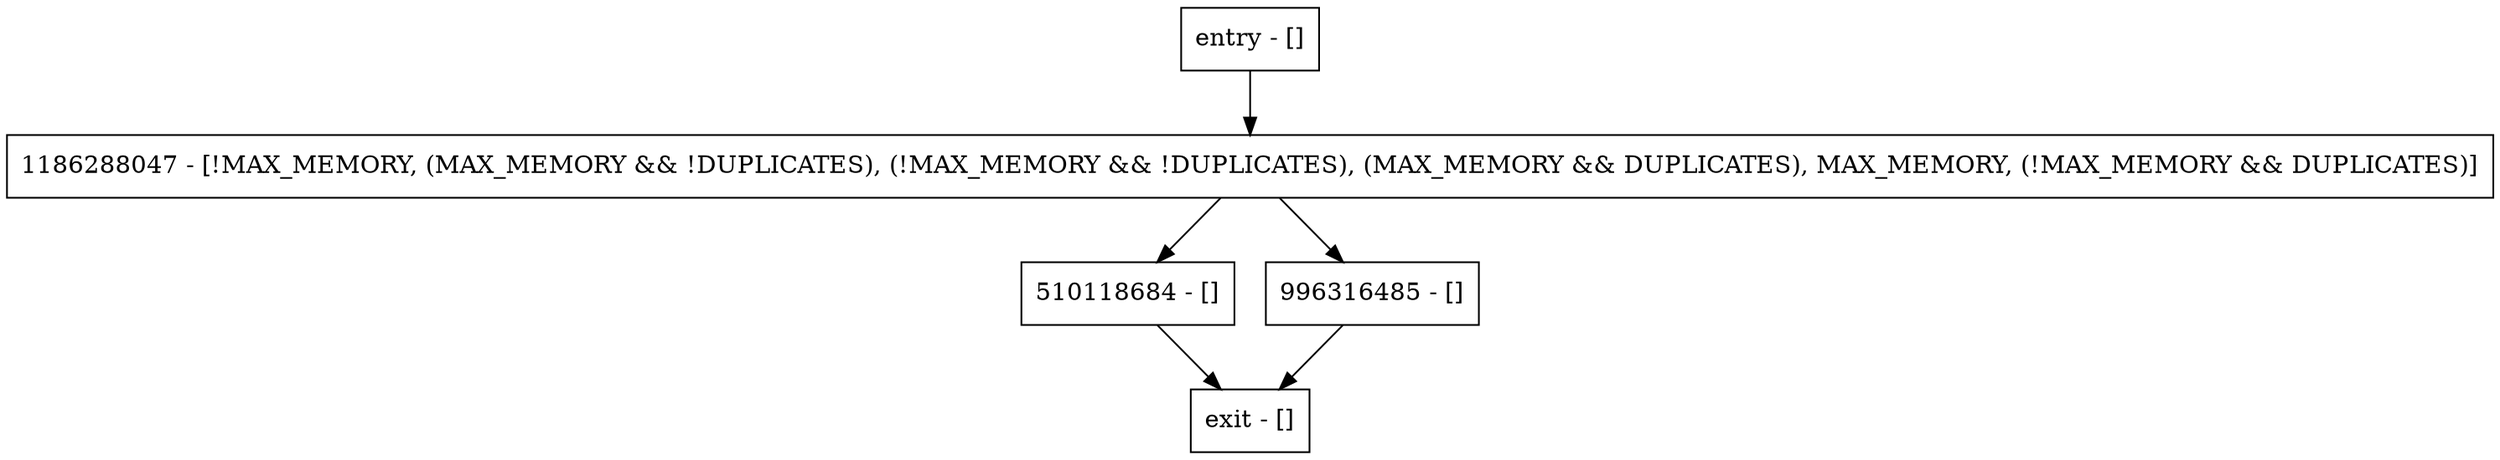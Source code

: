 digraph checkOpen {
node [shape=record];
entry [label="entry - []"];
exit [label="exit - []"];
1186288047 [label="1186288047 - [!MAX_MEMORY, (MAX_MEMORY && !DUPLICATES), (!MAX_MEMORY && !DUPLICATES), (MAX_MEMORY && DUPLICATES), MAX_MEMORY, (!MAX_MEMORY && DUPLICATES)]"];
510118684 [label="510118684 - []"];
996316485 [label="996316485 - []"];
entry;
exit;
entry -> 1186288047;
1186288047 -> 510118684;
1186288047 -> 996316485;
510118684 -> exit;
996316485 -> exit;
}
